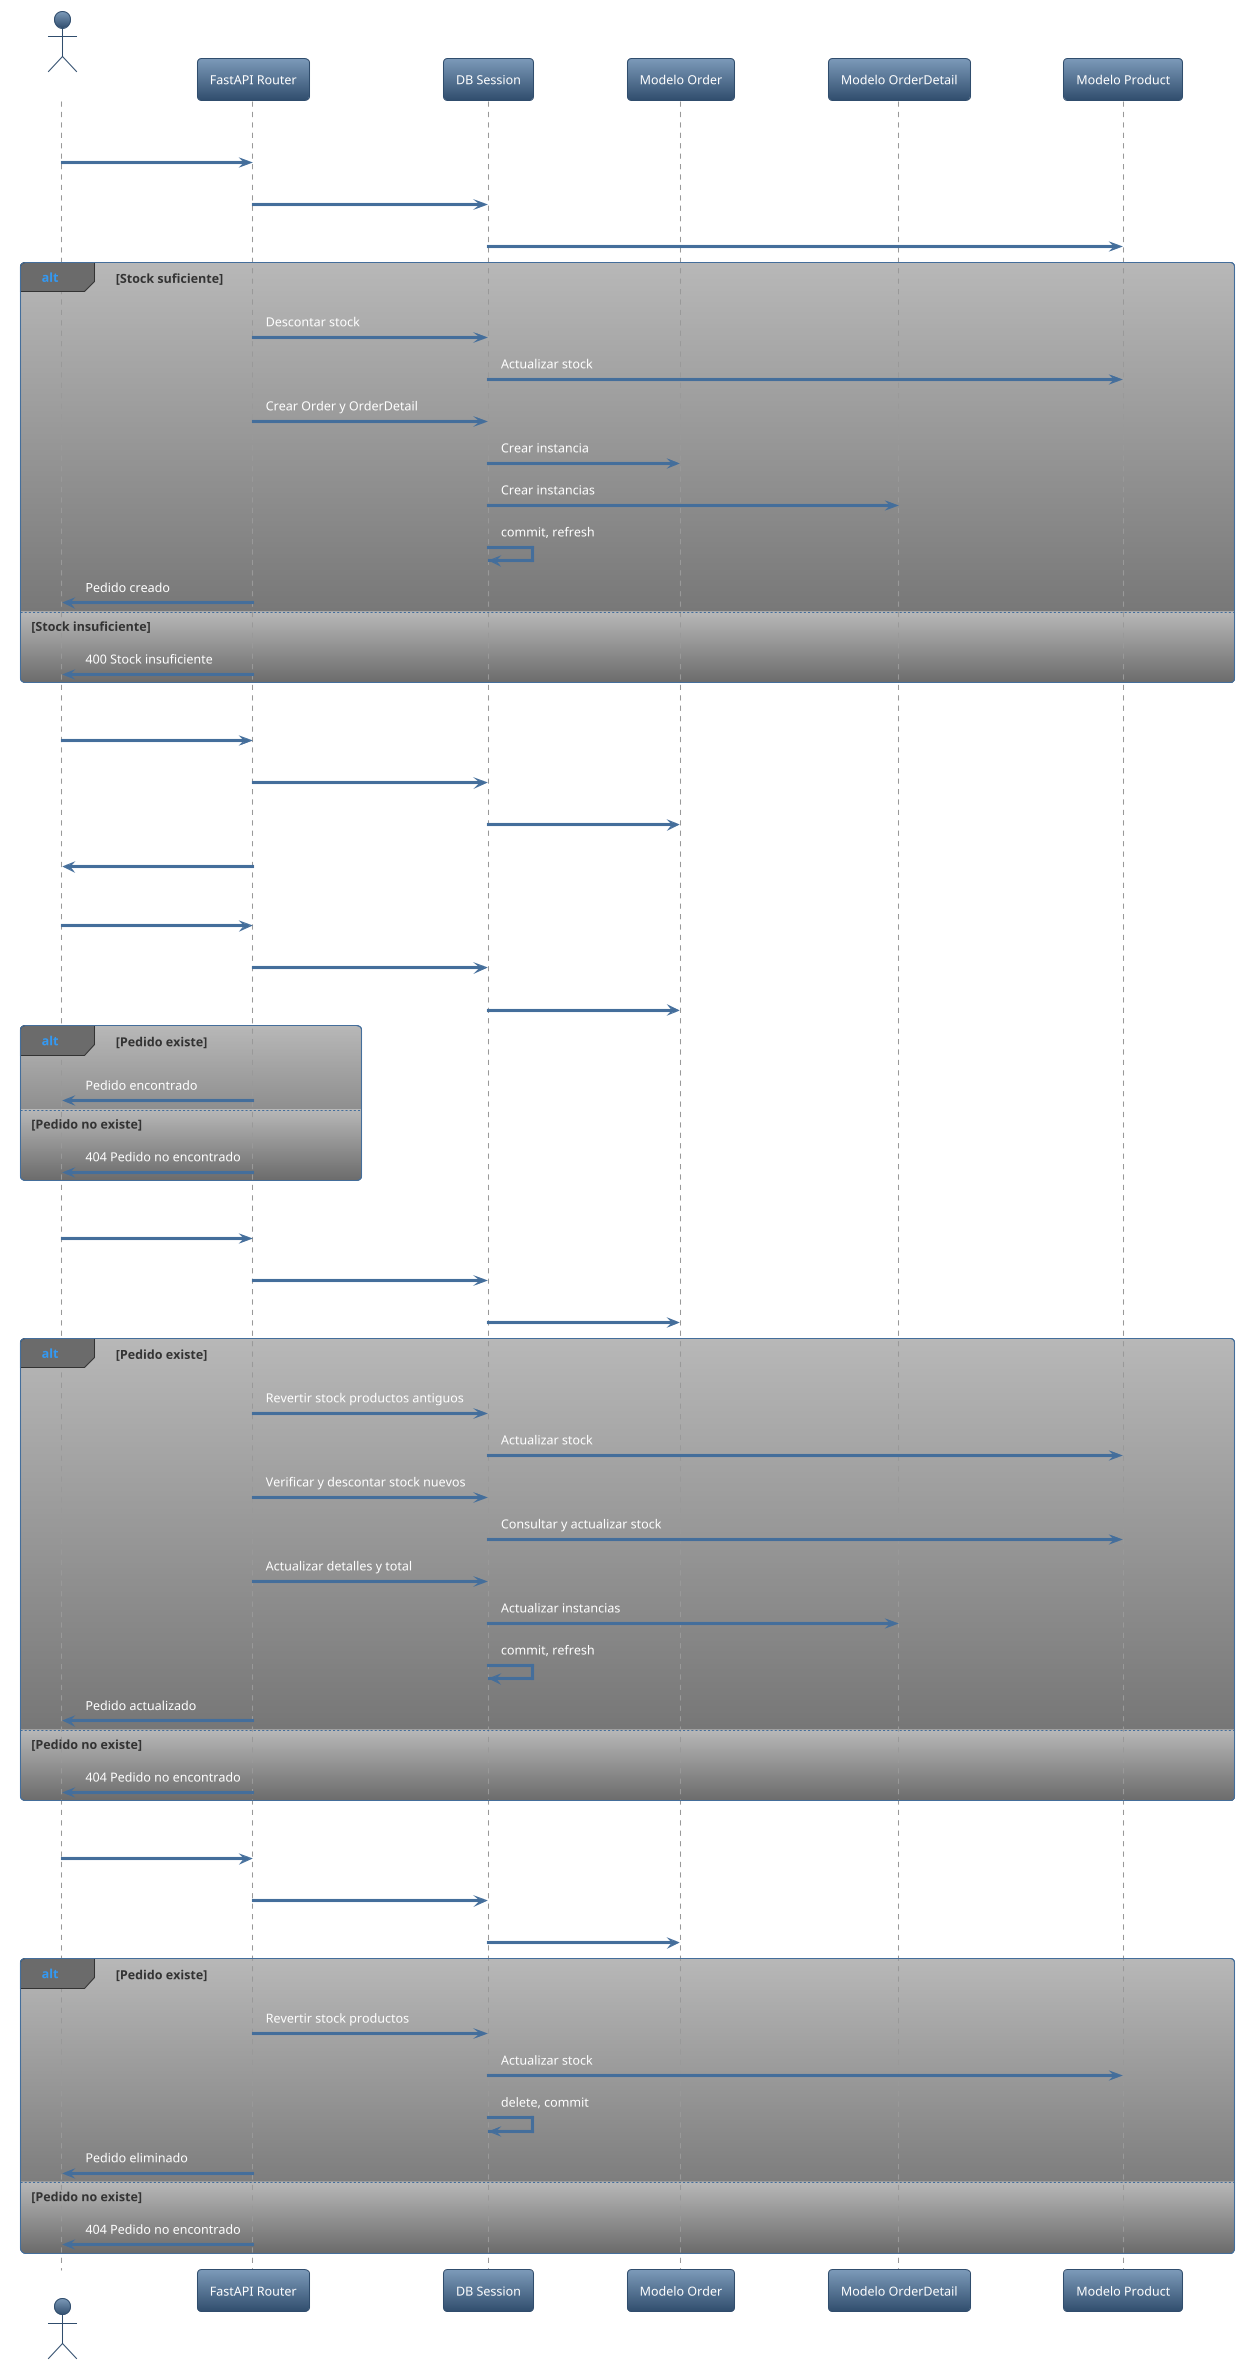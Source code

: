 @startuml
!theme spacelab

actor Usuario
participant "FastAPI Router" as Router
participant "DB Session" as DB
participant "Modelo Order" as Order
participant "Modelo OrderDetail" as OrderDetail
participant "Modelo Product" as Product

Usuario -> Router : POST /orders\n(Crear pedido)
Router -> DB : Verificar stock productos
DB -> Product : Consultar stock
alt Stock suficiente
    Router -> DB : Descontar stock
    DB -> Product : Actualizar stock
    Router -> DB : Crear Order y OrderDetail
    DB -> Order : Crear instancia
    DB -> OrderDetail : Crear instancias
    DB -> DB : commit, refresh
    Router -> Usuario : Pedido creado
else Stock insuficiente
    Router -> Usuario : 400 Stock insuficiente
end

Usuario -> Router : GET /orders\n(Listar pedidos)
Router -> DB : db.query(Order)
DB -> Order : Obtener lista
Router -> Usuario : Lista de pedidos

Usuario -> Router : GET /orders/{id}\n(Obtener pedido)
Router -> DB : db.query(Order).filter(id)
DB -> Order : Buscar por ID
alt Pedido existe
    Router -> Usuario : Pedido encontrado
else Pedido no existe
    Router -> Usuario : 404 Pedido no encontrado
end

Usuario -> Router : PUT /orders/{id}\n(Actualizar pedido)
Router -> DB : db.query(Order).filter(id)
DB -> Order : Buscar por ID
alt Pedido existe
    Router -> DB : Revertir stock productos antiguos
    DB -> Product : Actualizar stock
    Router -> DB : Verificar y descontar stock nuevos
    DB -> Product : Consultar y actualizar stock
    Router -> DB : Actualizar detalles y total
    DB -> OrderDetail : Actualizar instancias
    DB -> DB : commit, refresh
    Router -> Usuario : Pedido actualizado
else Pedido no existe
    Router -> Usuario : 404 Pedido no encontrado
end

Usuario -> Router : DELETE /orders/{id}\n(Eliminar pedido)
Router -> DB : db.query(Order).filter(id)
DB -> Order : Buscar por ID
alt Pedido existe
    Router -> DB : Revertir stock productos
    DB -> Product : Actualizar stock
    DB -> DB : delete, commit
    Router -> Usuario : Pedido eliminado
else Pedido no existe
    Router -> Usuario : 404 Pedido no encontrado
end

@enduml